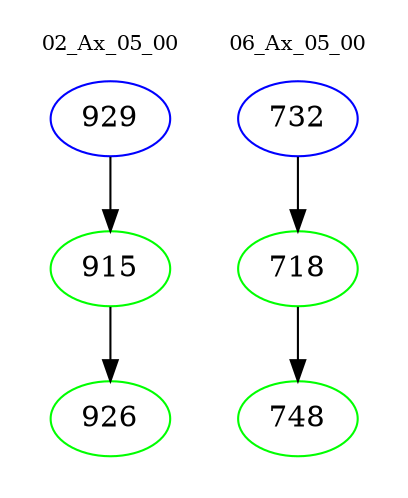digraph{
subgraph cluster_0 {
color = white
label = "02_Ax_05_00";
fontsize=10;
T0_929 [label="929", color="blue"]
T0_929 -> T0_915 [color="black"]
T0_915 [label="915", color="green"]
T0_915 -> T0_926 [color="black"]
T0_926 [label="926", color="green"]
}
subgraph cluster_1 {
color = white
label = "06_Ax_05_00";
fontsize=10;
T1_732 [label="732", color="blue"]
T1_732 -> T1_718 [color="black"]
T1_718 [label="718", color="green"]
T1_718 -> T1_748 [color="black"]
T1_748 [label="748", color="green"]
}
}
